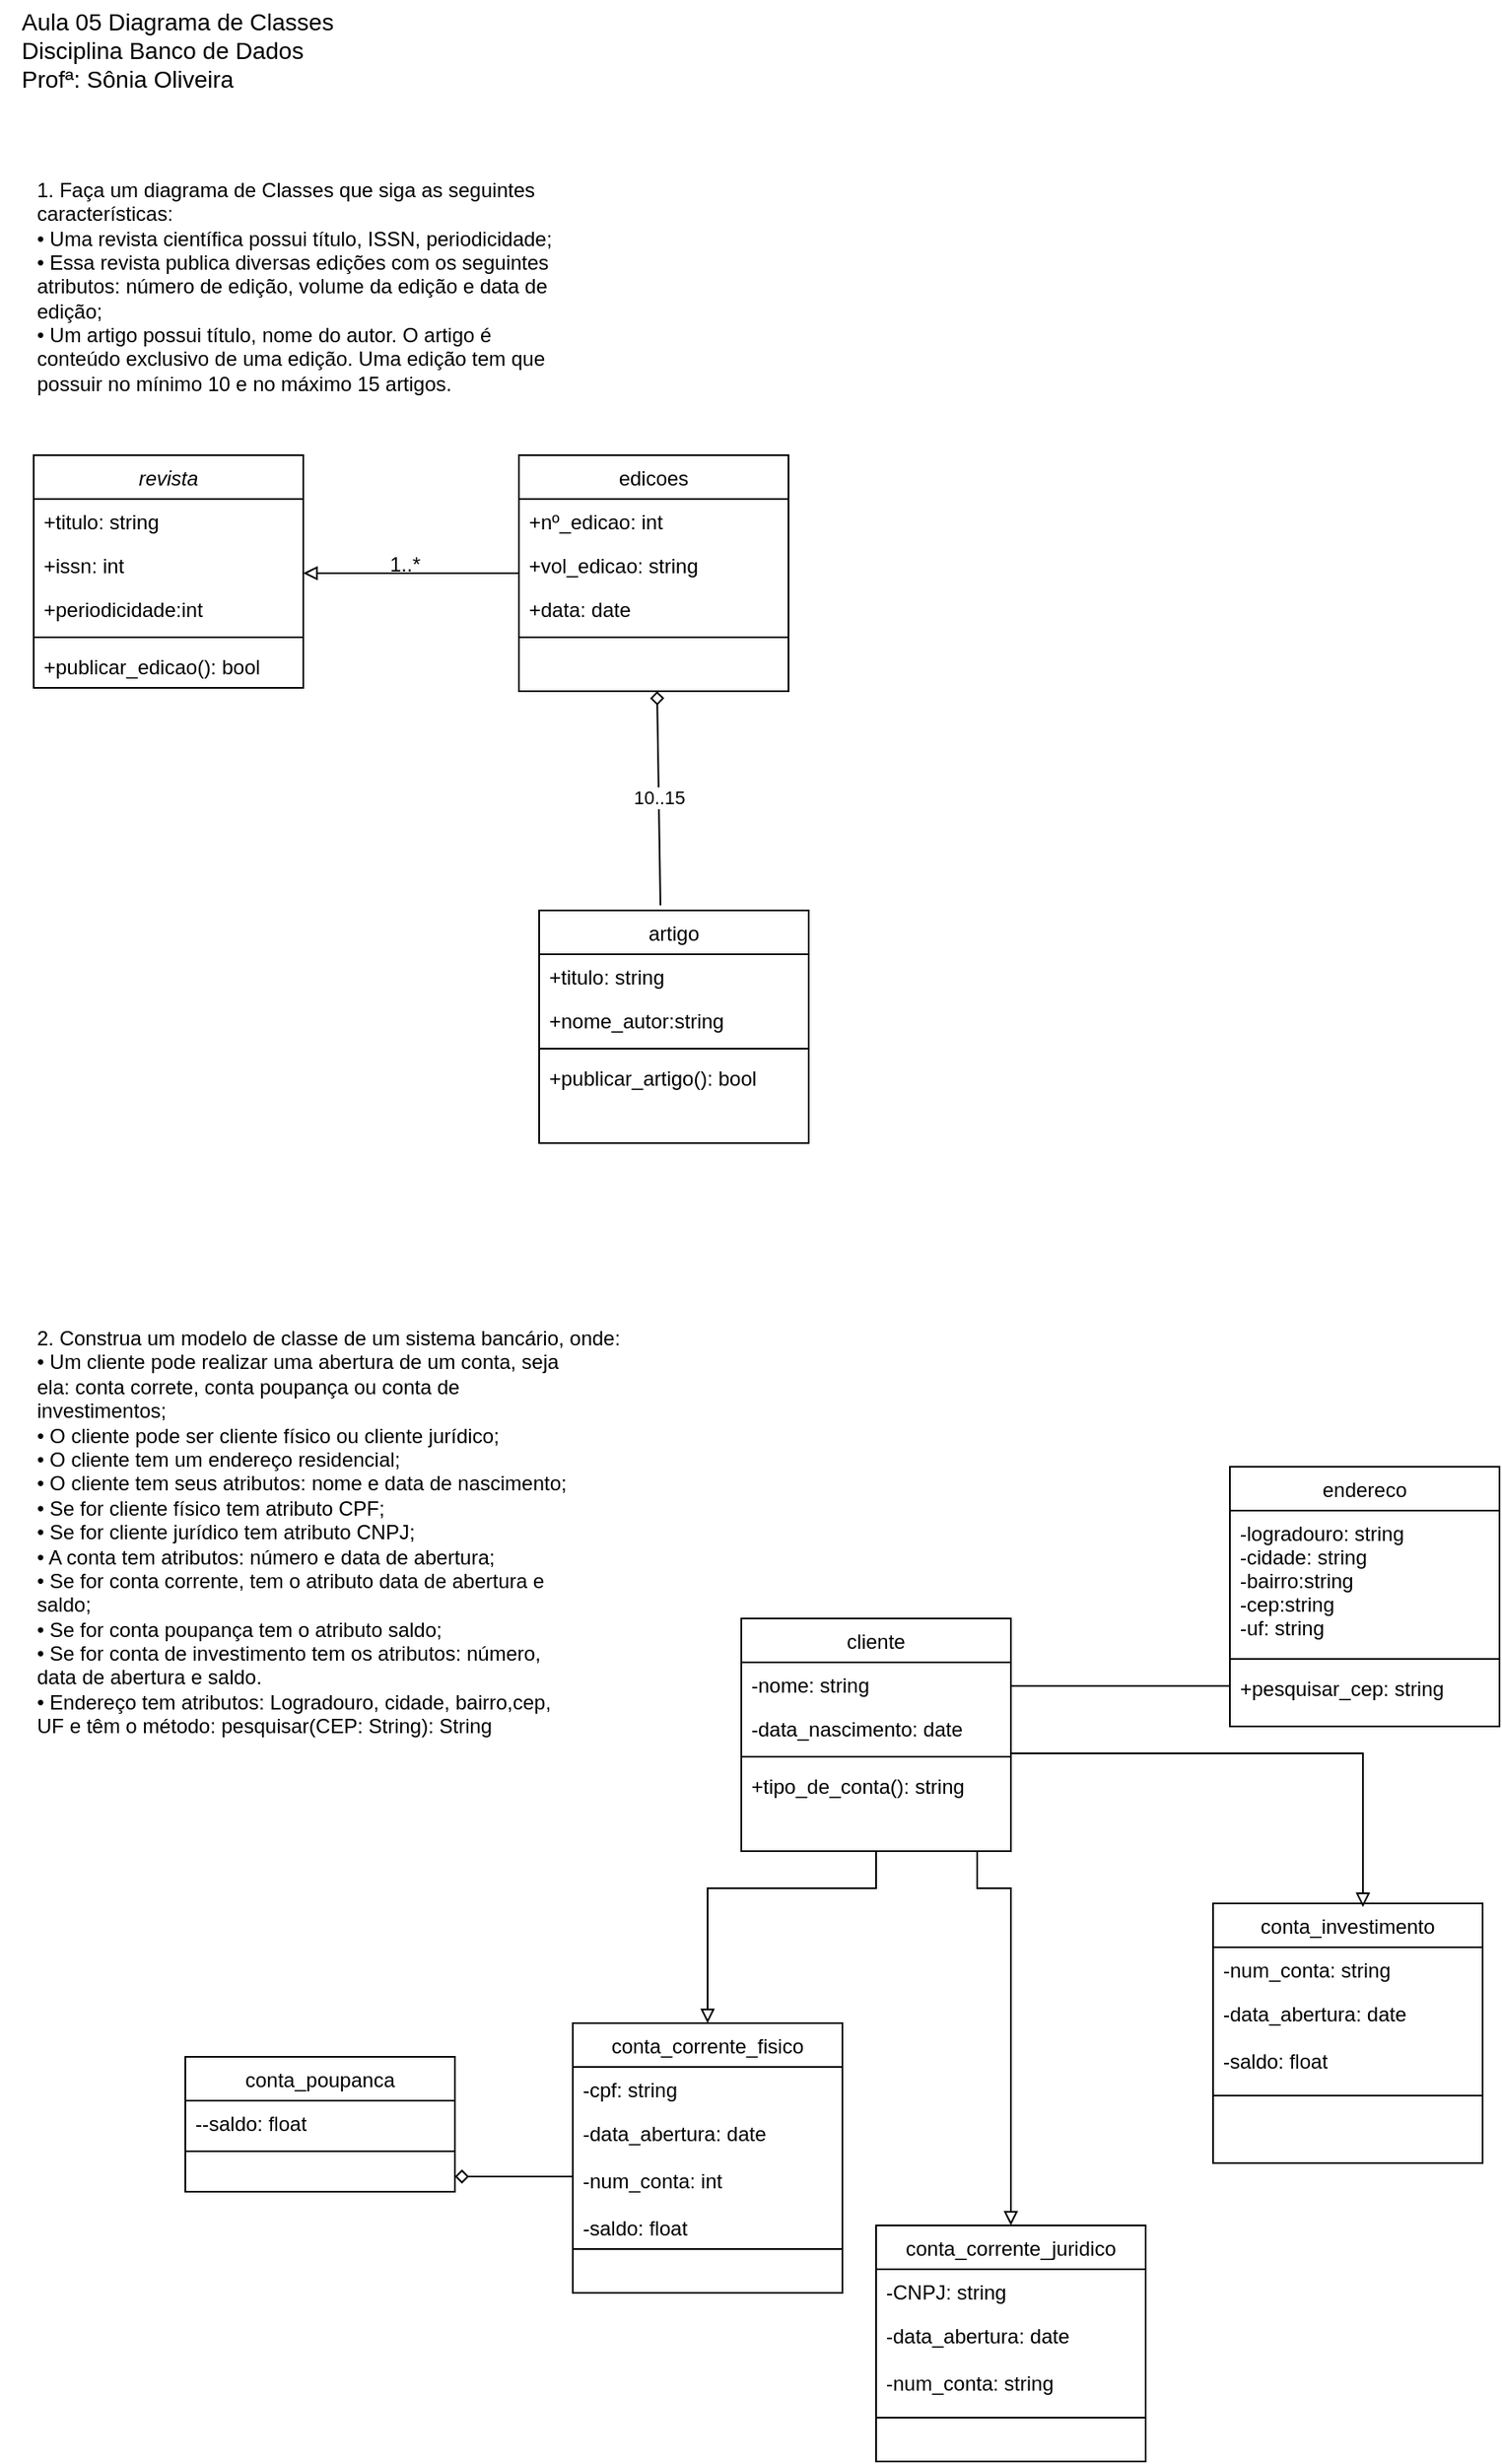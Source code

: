 <mxfile version="21.7.1" type="github">
  <diagram id="C5RBs43oDa-KdzZeNtuy" name="Page-1">
    <mxGraphModel dx="880" dy="478" grid="1" gridSize="10" guides="1" tooltips="1" connect="1" arrows="1" fold="1" page="1" pageScale="1" pageWidth="827" pageHeight="1169" math="0" shadow="0">
      <root>
        <mxCell id="WIyWlLk6GJQsqaUBKTNV-0" />
        <mxCell id="WIyWlLk6GJQsqaUBKTNV-1" parent="WIyWlLk6GJQsqaUBKTNV-0" />
        <mxCell id="tH4qjZxzQLHduPXsLYzb-8" value="&lt;div style=&quot;text-align: left; font-size: 14px;&quot;&gt;&lt;span style=&quot;background-color: initial;&quot;&gt;&lt;font style=&quot;font-size: 14px;&quot;&gt;Aula 05 Diagrama de Classes&lt;/font&gt;&lt;/span&gt;&lt;/div&gt;&lt;div style=&quot;text-align: left; font-size: 14px;&quot;&gt;&lt;span style=&quot;background-color: initial;&quot;&gt;&lt;font style=&quot;font-size: 14px;&quot;&gt;Disciplina Banco de Dados&lt;/font&gt;&lt;/span&gt;&lt;/div&gt;&lt;div style=&quot;text-align: left; font-size: 14px;&quot;&gt;&lt;span style=&quot;background-color: initial;&quot;&gt;&lt;font style=&quot;font-size: 14px;&quot;&gt;Profª: Sônia Oliveira&lt;/font&gt;&lt;/span&gt;&lt;/div&gt;" style="text;html=1;align=center;verticalAlign=middle;resizable=0;points=[];autosize=1;strokeColor=none;fillColor=none;" vertex="1" parent="WIyWlLk6GJQsqaUBKTNV-1">
          <mxGeometry x="60" y="40" width="210" height="60" as="geometry" />
        </mxCell>
        <mxCell id="tH4qjZxzQLHduPXsLYzb-9" value="&lt;div&gt;1. Faça um diagrama de Classes que siga as seguintes&lt;/div&gt;&lt;div&gt;características:&lt;/div&gt;&lt;div&gt;• Uma revista científica possui título, ISSN, periodicidade;&lt;/div&gt;&lt;div&gt;• Essa revista publica diversas edições com os seguintes&lt;/div&gt;&lt;div&gt;atributos: número de edição, volume da edição e data de&lt;/div&gt;&lt;div&gt;edição;&lt;/div&gt;&lt;div&gt;• Um artigo possui título, nome do autor. O artigo é&lt;/div&gt;&lt;div&gt;conteúdo exclusivo de uma edição. Uma edição tem que&lt;/div&gt;&lt;div style=&quot;&quot;&gt;possuir no mínimo 10 e no máximo 15 artigos.&lt;/div&gt;" style="text;html=1;align=left;verticalAlign=middle;resizable=0;points=[];autosize=1;strokeColor=none;fillColor=none;" vertex="1" parent="WIyWlLk6GJQsqaUBKTNV-1">
          <mxGeometry x="80" y="140" width="330" height="140" as="geometry" />
        </mxCell>
        <mxCell id="tH4qjZxzQLHduPXsLYzb-10" value="2. Construa um modelo de classe de um sistema bancário, onde:&#xa;• Um cliente pode realizar uma abertura de um conta, seja&#xa;ela: conta correte, conta poupança ou conta de&#xa;investimentos;&#xa;• O cliente pode ser cliente físico ou cliente jurídico;&#xa;• O cliente tem um endereço residencial;&#xa;• O cliente tem seus atributos: nome e data de nascimento;&#xa;• Se for cliente físico tem atributo CPF;&#xa;• Se for cliente jurídico tem atributo CNPJ;&#xa;• A conta tem atributos: número e data de abertura;&#xa;• Se for conta corrente, tem o atributo data de abertura e&#xa;saldo;&#xa;• Se for conta poupança tem o atributo saldo;&#xa;• Se for conta de investimento tem os atributos: número,&#xa;data de abertura e saldo.&#xa;• Endereço tem atributos: Logradouro, cidade, bairro,cep,&#xa;UF e têm o método: pesquisar(CEP: String): String" style="text;whiteSpace=wrap;" vertex="1" parent="WIyWlLk6GJQsqaUBKTNV-1">
          <mxGeometry x="80" y="820" width="380" height="270" as="geometry" />
        </mxCell>
        <mxCell id="tH4qjZxzQLHduPXsLYzb-11" value="cliente" style="swimlane;fontStyle=0;align=center;verticalAlign=top;childLayout=stackLayout;horizontal=1;startSize=26;horizontalStack=0;resizeParent=1;resizeLast=0;collapsible=1;marginBottom=0;rounded=0;shadow=0;strokeWidth=1;" vertex="1" parent="WIyWlLk6GJQsqaUBKTNV-1">
          <mxGeometry x="500" y="1000" width="160" height="138" as="geometry">
            <mxRectangle x="130" y="380" width="160" height="26" as="alternateBounds" />
          </mxGeometry>
        </mxCell>
        <mxCell id="tH4qjZxzQLHduPXsLYzb-12" value="-nome: string" style="text;align=left;verticalAlign=top;spacingLeft=4;spacingRight=4;overflow=hidden;rotatable=0;points=[[0,0.5],[1,0.5]];portConstraint=eastwest;" vertex="1" parent="tH4qjZxzQLHduPXsLYzb-11">
          <mxGeometry y="26" width="160" height="26" as="geometry" />
        </mxCell>
        <mxCell id="tH4qjZxzQLHduPXsLYzb-13" value="-data_nascimento: date" style="text;align=left;verticalAlign=top;spacingLeft=4;spacingRight=4;overflow=hidden;rotatable=0;points=[[0,0.5],[1,0.5]];portConstraint=eastwest;rounded=0;shadow=0;html=0;" vertex="1" parent="tH4qjZxzQLHduPXsLYzb-11">
          <mxGeometry y="52" width="160" height="26" as="geometry" />
        </mxCell>
        <mxCell id="tH4qjZxzQLHduPXsLYzb-14" value="" style="line;html=1;strokeWidth=1;align=left;verticalAlign=middle;spacingTop=-1;spacingLeft=3;spacingRight=3;rotatable=0;labelPosition=right;points=[];portConstraint=eastwest;" vertex="1" parent="tH4qjZxzQLHduPXsLYzb-11">
          <mxGeometry y="78" width="160" height="8" as="geometry" />
        </mxCell>
        <mxCell id="tH4qjZxzQLHduPXsLYzb-15" value="+tipo_de_conta(): string" style="text;align=left;verticalAlign=top;spacingLeft=4;spacingRight=4;overflow=hidden;rotatable=0;points=[[0,0.5],[1,0.5]];portConstraint=eastwest;" vertex="1" parent="tH4qjZxzQLHduPXsLYzb-11">
          <mxGeometry y="86" width="160" height="26" as="geometry" />
        </mxCell>
        <mxCell id="zkfFHV4jXpPFQw0GAbJ--0" value="revista" style="swimlane;fontStyle=2;align=center;verticalAlign=top;childLayout=stackLayout;horizontal=1;startSize=26;horizontalStack=0;resizeParent=1;resizeLast=0;collapsible=1;marginBottom=0;rounded=0;shadow=0;strokeWidth=1;" parent="WIyWlLk6GJQsqaUBKTNV-1" vertex="1">
          <mxGeometry x="80" y="310" width="160" height="138" as="geometry">
            <mxRectangle x="230" y="140" width="160" height="26" as="alternateBounds" />
          </mxGeometry>
        </mxCell>
        <mxCell id="zkfFHV4jXpPFQw0GAbJ--1" value="+titulo: string" style="text;align=left;verticalAlign=top;spacingLeft=4;spacingRight=4;overflow=hidden;rotatable=0;points=[[0,0.5],[1,0.5]];portConstraint=eastwest;" parent="zkfFHV4jXpPFQw0GAbJ--0" vertex="1">
          <mxGeometry y="26" width="160" height="26" as="geometry" />
        </mxCell>
        <mxCell id="zkfFHV4jXpPFQw0GAbJ--2" value="+issn: int" style="text;align=left;verticalAlign=top;spacingLeft=4;spacingRight=4;overflow=hidden;rotatable=0;points=[[0,0.5],[1,0.5]];portConstraint=eastwest;rounded=0;shadow=0;html=0;" parent="zkfFHV4jXpPFQw0GAbJ--0" vertex="1">
          <mxGeometry y="52" width="160" height="26" as="geometry" />
        </mxCell>
        <mxCell id="zkfFHV4jXpPFQw0GAbJ--3" value="+periodicidade:int" style="text;align=left;verticalAlign=top;spacingLeft=4;spacingRight=4;overflow=hidden;rotatable=0;points=[[0,0.5],[1,0.5]];portConstraint=eastwest;rounded=0;shadow=0;html=0;" parent="zkfFHV4jXpPFQw0GAbJ--0" vertex="1">
          <mxGeometry y="78" width="160" height="26" as="geometry" />
        </mxCell>
        <mxCell id="zkfFHV4jXpPFQw0GAbJ--4" value="" style="line;html=1;strokeWidth=1;align=left;verticalAlign=middle;spacingTop=-1;spacingLeft=3;spacingRight=3;rotatable=0;labelPosition=right;points=[];portConstraint=eastwest;" parent="zkfFHV4jXpPFQw0GAbJ--0" vertex="1">
          <mxGeometry y="104" width="160" height="8" as="geometry" />
        </mxCell>
        <mxCell id="zkfFHV4jXpPFQw0GAbJ--5" value="+publicar_edicao(): bool" style="text;align=left;verticalAlign=top;spacingLeft=4;spacingRight=4;overflow=hidden;rotatable=0;points=[[0,0.5],[1,0.5]];portConstraint=eastwest;" parent="zkfFHV4jXpPFQw0GAbJ--0" vertex="1">
          <mxGeometry y="112" width="160" height="26" as="geometry" />
        </mxCell>
        <mxCell id="zkfFHV4jXpPFQw0GAbJ--6" value="artigo" style="swimlane;fontStyle=0;align=center;verticalAlign=top;childLayout=stackLayout;horizontal=1;startSize=26;horizontalStack=0;resizeParent=1;resizeLast=0;collapsible=1;marginBottom=0;rounded=0;shadow=0;strokeWidth=1;" parent="WIyWlLk6GJQsqaUBKTNV-1" vertex="1">
          <mxGeometry x="380" y="580" width="160" height="138" as="geometry">
            <mxRectangle x="130" y="380" width="160" height="26" as="alternateBounds" />
          </mxGeometry>
        </mxCell>
        <mxCell id="zkfFHV4jXpPFQw0GAbJ--7" value="+titulo: string" style="text;align=left;verticalAlign=top;spacingLeft=4;spacingRight=4;overflow=hidden;rotatable=0;points=[[0,0.5],[1,0.5]];portConstraint=eastwest;" parent="zkfFHV4jXpPFQw0GAbJ--6" vertex="1">
          <mxGeometry y="26" width="160" height="26" as="geometry" />
        </mxCell>
        <mxCell id="zkfFHV4jXpPFQw0GAbJ--8" value="+nome_autor:string" style="text;align=left;verticalAlign=top;spacingLeft=4;spacingRight=4;overflow=hidden;rotatable=0;points=[[0,0.5],[1,0.5]];portConstraint=eastwest;rounded=0;shadow=0;html=0;" parent="zkfFHV4jXpPFQw0GAbJ--6" vertex="1">
          <mxGeometry y="52" width="160" height="26" as="geometry" />
        </mxCell>
        <mxCell id="zkfFHV4jXpPFQw0GAbJ--9" value="" style="line;html=1;strokeWidth=1;align=left;verticalAlign=middle;spacingTop=-1;spacingLeft=3;spacingRight=3;rotatable=0;labelPosition=right;points=[];portConstraint=eastwest;" parent="zkfFHV4jXpPFQw0GAbJ--6" vertex="1">
          <mxGeometry y="78" width="160" height="8" as="geometry" />
        </mxCell>
        <mxCell id="zkfFHV4jXpPFQw0GAbJ--11" value="+publicar_artigo(): bool" style="text;align=left;verticalAlign=top;spacingLeft=4;spacingRight=4;overflow=hidden;rotatable=0;points=[[0,0.5],[1,0.5]];portConstraint=eastwest;" parent="zkfFHV4jXpPFQw0GAbJ--6" vertex="1">
          <mxGeometry y="86" width="160" height="26" as="geometry" />
        </mxCell>
        <mxCell id="zkfFHV4jXpPFQw0GAbJ--17" value="edicoes" style="swimlane;fontStyle=0;align=center;verticalAlign=top;childLayout=stackLayout;horizontal=1;startSize=26;horizontalStack=0;resizeParent=1;resizeLast=0;collapsible=1;marginBottom=0;rounded=0;shadow=0;strokeWidth=1;" parent="WIyWlLk6GJQsqaUBKTNV-1" vertex="1">
          <mxGeometry x="368" y="310" width="160" height="140" as="geometry">
            <mxRectangle x="550" y="140" width="160" height="26" as="alternateBounds" />
          </mxGeometry>
        </mxCell>
        <mxCell id="zkfFHV4jXpPFQw0GAbJ--18" value="+nº_edicao: int" style="text;align=left;verticalAlign=top;spacingLeft=4;spacingRight=4;overflow=hidden;rotatable=0;points=[[0,0.5],[1,0.5]];portConstraint=eastwest;" parent="zkfFHV4jXpPFQw0GAbJ--17" vertex="1">
          <mxGeometry y="26" width="160" height="26" as="geometry" />
        </mxCell>
        <mxCell id="zkfFHV4jXpPFQw0GAbJ--19" value="+vol_edicao: string" style="text;align=left;verticalAlign=top;spacingLeft=4;spacingRight=4;overflow=hidden;rotatable=0;points=[[0,0.5],[1,0.5]];portConstraint=eastwest;rounded=0;shadow=0;html=0;" parent="zkfFHV4jXpPFQw0GAbJ--17" vertex="1">
          <mxGeometry y="52" width="160" height="26" as="geometry" />
        </mxCell>
        <mxCell id="zkfFHV4jXpPFQw0GAbJ--20" value="+data: date" style="text;align=left;verticalAlign=top;spacingLeft=4;spacingRight=4;overflow=hidden;rotatable=0;points=[[0,0.5],[1,0.5]];portConstraint=eastwest;rounded=0;shadow=0;html=0;" parent="zkfFHV4jXpPFQw0GAbJ--17" vertex="1">
          <mxGeometry y="78" width="160" height="26" as="geometry" />
        </mxCell>
        <mxCell id="zkfFHV4jXpPFQw0GAbJ--23" value="" style="line;html=1;strokeWidth=1;align=left;verticalAlign=middle;spacingTop=-1;spacingLeft=3;spacingRight=3;rotatable=0;labelPosition=right;points=[];portConstraint=eastwest;" parent="zkfFHV4jXpPFQw0GAbJ--17" vertex="1">
          <mxGeometry y="104" width="160" height="8" as="geometry" />
        </mxCell>
        <mxCell id="zkfFHV4jXpPFQw0GAbJ--26" value="" style="endArrow=block;shadow=0;strokeWidth=1;rounded=0;endFill=0;edgeStyle=elbowEdgeStyle;elbow=vertical;" parent="WIyWlLk6GJQsqaUBKTNV-1" source="zkfFHV4jXpPFQw0GAbJ--17" target="zkfFHV4jXpPFQw0GAbJ--0" edge="1">
          <mxGeometry x="0.5" y="41" relative="1" as="geometry">
            <mxPoint x="400" y="382" as="sourcePoint" />
            <mxPoint x="240" y="382" as="targetPoint" />
            <mxPoint x="-40" y="32" as="offset" />
            <Array as="points">
              <mxPoint x="300" y="380" />
            </Array>
          </mxGeometry>
        </mxCell>
        <mxCell id="tH4qjZxzQLHduPXsLYzb-1" value="1..*" style="text;html=1;align=center;verticalAlign=middle;resizable=0;points=[];autosize=1;strokeColor=none;fillColor=none;" vertex="1" parent="WIyWlLk6GJQsqaUBKTNV-1">
          <mxGeometry x="280" y="360" width="40" height="30" as="geometry" />
        </mxCell>
        <mxCell id="tH4qjZxzQLHduPXsLYzb-5" value="" style="endArrow=diamond;html=1;rounded=0;endFill=0;exitX=0.45;exitY=-0.022;exitDx=0;exitDy=0;exitPerimeter=0;" edge="1" parent="WIyWlLk6GJQsqaUBKTNV-1" source="zkfFHV4jXpPFQw0GAbJ--6">
          <mxGeometry width="50" height="50" relative="1" as="geometry">
            <mxPoint x="450" y="520" as="sourcePoint" />
            <mxPoint x="450" y="450" as="targetPoint" />
          </mxGeometry>
        </mxCell>
        <mxCell id="tH4qjZxzQLHduPXsLYzb-6" value="10..15" style="edgeLabel;html=1;align=center;verticalAlign=middle;resizable=0;points=[];" vertex="1" connectable="0" parent="tH4qjZxzQLHduPXsLYzb-5">
          <mxGeometry x="0.008" relative="1" as="geometry">
            <mxPoint as="offset" />
          </mxGeometry>
        </mxCell>
        <mxCell id="tH4qjZxzQLHduPXsLYzb-16" value="" style="endArrow=block;shadow=0;strokeWidth=1;rounded=0;endFill=0;edgeStyle=elbowEdgeStyle;elbow=vertical;exitX=0.5;exitY=1;exitDx=0;exitDy=0;entryX=0.5;entryY=0;entryDx=0;entryDy=0;" edge="1" parent="WIyWlLk6GJQsqaUBKTNV-1" source="tH4qjZxzQLHduPXsLYzb-11" target="tH4qjZxzQLHduPXsLYzb-17">
          <mxGeometry x="0.5" y="41" relative="1" as="geometry">
            <mxPoint x="598" y="1160" as="sourcePoint" />
            <mxPoint x="580" y="1230" as="targetPoint" />
            <mxPoint x="-40" y="32" as="offset" />
            <Array as="points">
              <mxPoint x="480" y="1160" />
            </Array>
          </mxGeometry>
        </mxCell>
        <mxCell id="tH4qjZxzQLHduPXsLYzb-17" value="conta_corrente_fisico" style="swimlane;fontStyle=0;align=center;verticalAlign=top;childLayout=stackLayout;horizontal=1;startSize=26;horizontalStack=0;resizeParent=1;resizeLast=0;collapsible=1;marginBottom=0;rounded=0;shadow=0;strokeWidth=1;" vertex="1" parent="WIyWlLk6GJQsqaUBKTNV-1">
          <mxGeometry x="400" y="1240" width="160" height="160" as="geometry">
            <mxRectangle x="130" y="380" width="160" height="26" as="alternateBounds" />
          </mxGeometry>
        </mxCell>
        <mxCell id="tH4qjZxzQLHduPXsLYzb-18" value="-cpf: string" style="text;align=left;verticalAlign=top;spacingLeft=4;spacingRight=4;overflow=hidden;rotatable=0;points=[[0,0.5],[1,0.5]];portConstraint=eastwest;" vertex="1" parent="tH4qjZxzQLHduPXsLYzb-17">
          <mxGeometry y="26" width="160" height="26" as="geometry" />
        </mxCell>
        <mxCell id="tH4qjZxzQLHduPXsLYzb-19" value="-data_abertura: date&#xa;&#xa;-num_conta: int&#xa;&#xa;-saldo: float" style="text;align=left;verticalAlign=top;spacingLeft=4;spacingRight=4;overflow=hidden;rotatable=0;points=[[0,0.5],[1,0.5]];portConstraint=eastwest;rounded=0;shadow=0;html=0;" vertex="1" parent="tH4qjZxzQLHduPXsLYzb-17">
          <mxGeometry y="52" width="160" height="78" as="geometry" />
        </mxCell>
        <mxCell id="tH4qjZxzQLHduPXsLYzb-20" value="" style="line;html=1;strokeWidth=1;align=left;verticalAlign=middle;spacingTop=-1;spacingLeft=3;spacingRight=3;rotatable=0;labelPosition=right;points=[];portConstraint=eastwest;" vertex="1" parent="tH4qjZxzQLHduPXsLYzb-17">
          <mxGeometry y="130" width="160" height="8" as="geometry" />
        </mxCell>
        <mxCell id="tH4qjZxzQLHduPXsLYzb-22" value="conta_poupanca" style="swimlane;fontStyle=0;align=center;verticalAlign=top;childLayout=stackLayout;horizontal=1;startSize=26;horizontalStack=0;resizeParent=1;resizeLast=0;collapsible=1;marginBottom=0;rounded=0;shadow=0;strokeWidth=1;" vertex="1" parent="WIyWlLk6GJQsqaUBKTNV-1">
          <mxGeometry x="170" y="1260" width="160" height="80" as="geometry">
            <mxRectangle x="130" y="380" width="160" height="26" as="alternateBounds" />
          </mxGeometry>
        </mxCell>
        <mxCell id="tH4qjZxzQLHduPXsLYzb-24" value="--saldo: float" style="text;align=left;verticalAlign=top;spacingLeft=4;spacingRight=4;overflow=hidden;rotatable=0;points=[[0,0.5],[1,0.5]];portConstraint=eastwest;rounded=0;shadow=0;html=0;" vertex="1" parent="tH4qjZxzQLHduPXsLYzb-22">
          <mxGeometry y="26" width="160" height="26" as="geometry" />
        </mxCell>
        <mxCell id="tH4qjZxzQLHduPXsLYzb-25" value="" style="line;html=1;strokeWidth=1;align=left;verticalAlign=middle;spacingTop=-1;spacingLeft=3;spacingRight=3;rotatable=0;labelPosition=right;points=[];portConstraint=eastwest;" vertex="1" parent="tH4qjZxzQLHduPXsLYzb-22">
          <mxGeometry y="52" width="160" height="8" as="geometry" />
        </mxCell>
        <mxCell id="tH4qjZxzQLHduPXsLYzb-27" value="conta_corrente_juridico" style="swimlane;fontStyle=0;align=center;verticalAlign=top;childLayout=stackLayout;horizontal=1;startSize=26;horizontalStack=0;resizeParent=1;resizeLast=0;collapsible=1;marginBottom=0;rounded=0;shadow=0;strokeWidth=1;" vertex="1" parent="WIyWlLk6GJQsqaUBKTNV-1">
          <mxGeometry x="580" y="1360" width="160" height="140" as="geometry">
            <mxRectangle x="130" y="380" width="160" height="26" as="alternateBounds" />
          </mxGeometry>
        </mxCell>
        <mxCell id="tH4qjZxzQLHduPXsLYzb-28" value="-CNPJ: string" style="text;align=left;verticalAlign=top;spacingLeft=4;spacingRight=4;overflow=hidden;rotatable=0;points=[[0,0.5],[1,0.5]];portConstraint=eastwest;" vertex="1" parent="tH4qjZxzQLHduPXsLYzb-27">
          <mxGeometry y="26" width="160" height="26" as="geometry" />
        </mxCell>
        <mxCell id="tH4qjZxzQLHduPXsLYzb-29" value="-data_abertura: date&#xa;&#xa;-num_conta: string" style="text;align=left;verticalAlign=top;spacingLeft=4;spacingRight=4;overflow=hidden;rotatable=0;points=[[0,0.5],[1,0.5]];portConstraint=eastwest;rounded=0;shadow=0;html=0;" vertex="1" parent="tH4qjZxzQLHduPXsLYzb-27">
          <mxGeometry y="52" width="160" height="58" as="geometry" />
        </mxCell>
        <mxCell id="tH4qjZxzQLHduPXsLYzb-30" value="" style="line;html=1;strokeWidth=1;align=left;verticalAlign=middle;spacingTop=-1;spacingLeft=3;spacingRight=3;rotatable=0;labelPosition=right;points=[];portConstraint=eastwest;" vertex="1" parent="tH4qjZxzQLHduPXsLYzb-27">
          <mxGeometry y="110" width="160" height="8" as="geometry" />
        </mxCell>
        <mxCell id="tH4qjZxzQLHduPXsLYzb-32" value="" style="endArrow=block;shadow=0;strokeWidth=1;rounded=0;endFill=0;edgeStyle=elbowEdgeStyle;elbow=vertical;exitX=0.5;exitY=1;exitDx=0;exitDy=0;entryX=0.5;entryY=0;entryDx=0;entryDy=0;" edge="1" parent="WIyWlLk6GJQsqaUBKTNV-1" target="tH4qjZxzQLHduPXsLYzb-27">
          <mxGeometry x="0.5" y="41" relative="1" as="geometry">
            <mxPoint x="640" y="1138" as="sourcePoint" />
            <mxPoint x="540" y="1240" as="targetPoint" />
            <mxPoint x="-40" y="32" as="offset" />
            <Array as="points">
              <mxPoint x="540" y="1160" />
            </Array>
          </mxGeometry>
        </mxCell>
        <mxCell id="tH4qjZxzQLHduPXsLYzb-26" value="" style="endArrow=diamond;html=1;rounded=0;endFill=0;exitX=0;exitY=0.5;exitDx=0;exitDy=0;" edge="1" parent="WIyWlLk6GJQsqaUBKTNV-1" source="tH4qjZxzQLHduPXsLYzb-19">
          <mxGeometry width="50" height="50" relative="1" as="geometry">
            <mxPoint x="380" y="1250" as="sourcePoint" />
            <mxPoint x="330" y="1331" as="targetPoint" />
          </mxGeometry>
        </mxCell>
        <mxCell id="tH4qjZxzQLHduPXsLYzb-34" value="conta_investimento" style="swimlane;fontStyle=0;align=center;verticalAlign=top;childLayout=stackLayout;horizontal=1;startSize=26;horizontalStack=0;resizeParent=1;resizeLast=0;collapsible=1;marginBottom=0;rounded=0;shadow=0;strokeWidth=1;" vertex="1" parent="WIyWlLk6GJQsqaUBKTNV-1">
          <mxGeometry x="780" y="1169" width="160" height="154" as="geometry">
            <mxRectangle x="130" y="380" width="160" height="26" as="alternateBounds" />
          </mxGeometry>
        </mxCell>
        <mxCell id="tH4qjZxzQLHduPXsLYzb-35" value="-num_conta: string" style="text;align=left;verticalAlign=top;spacingLeft=4;spacingRight=4;overflow=hidden;rotatable=0;points=[[0,0.5],[1,0.5]];portConstraint=eastwest;" vertex="1" parent="tH4qjZxzQLHduPXsLYzb-34">
          <mxGeometry y="26" width="160" height="26" as="geometry" />
        </mxCell>
        <mxCell id="tH4qjZxzQLHduPXsLYzb-36" value="-data_abertura: date&#xa;&#xa;-saldo: float" style="text;align=left;verticalAlign=top;spacingLeft=4;spacingRight=4;overflow=hidden;rotatable=0;points=[[0,0.5],[1,0.5]];portConstraint=eastwest;rounded=0;shadow=0;html=0;" vertex="1" parent="tH4qjZxzQLHduPXsLYzb-34">
          <mxGeometry y="52" width="160" height="58" as="geometry" />
        </mxCell>
        <mxCell id="tH4qjZxzQLHduPXsLYzb-37" value="" style="line;html=1;strokeWidth=1;align=left;verticalAlign=middle;spacingTop=-1;spacingLeft=3;spacingRight=3;rotatable=0;labelPosition=right;points=[];portConstraint=eastwest;" vertex="1" parent="tH4qjZxzQLHduPXsLYzb-34">
          <mxGeometry y="110" width="160" height="8" as="geometry" />
        </mxCell>
        <mxCell id="tH4qjZxzQLHduPXsLYzb-39" value="" style="endArrow=block;shadow=0;strokeWidth=1;rounded=0;endFill=0;edgeStyle=elbowEdgeStyle;elbow=vertical;exitX=1;exitY=0.5;exitDx=0;exitDy=0;entryX=0.556;entryY=0.014;entryDx=0;entryDy=0;entryPerimeter=0;" edge="1" parent="WIyWlLk6GJQsqaUBKTNV-1" source="tH4qjZxzQLHduPXsLYzb-12" target="tH4qjZxzQLHduPXsLYzb-34">
          <mxGeometry x="0.5" y="41" relative="1" as="geometry">
            <mxPoint x="800.0" y="992.004" as="sourcePoint" />
            <mxPoint x="867.92" y="1090" as="targetPoint" />
            <mxPoint x="-40" y="32" as="offset" />
            <Array as="points">
              <mxPoint x="907.92" y="1080" />
            </Array>
          </mxGeometry>
        </mxCell>
        <mxCell id="tH4qjZxzQLHduPXsLYzb-40" value="" style="endArrow=none;html=1;rounded=0;" edge="1" parent="WIyWlLk6GJQsqaUBKTNV-1">
          <mxGeometry width="50" height="50" relative="1" as="geometry">
            <mxPoint x="660" y="1040" as="sourcePoint" />
            <mxPoint x="790" y="1040" as="targetPoint" />
          </mxGeometry>
        </mxCell>
        <mxCell id="tH4qjZxzQLHduPXsLYzb-41" value="endereco" style="swimlane;fontStyle=0;align=center;verticalAlign=top;childLayout=stackLayout;horizontal=1;startSize=26;horizontalStack=0;resizeParent=1;resizeLast=0;collapsible=1;marginBottom=0;rounded=0;shadow=0;strokeWidth=1;" vertex="1" parent="WIyWlLk6GJQsqaUBKTNV-1">
          <mxGeometry x="790" y="910" width="160" height="154" as="geometry">
            <mxRectangle x="130" y="380" width="160" height="26" as="alternateBounds" />
          </mxGeometry>
        </mxCell>
        <mxCell id="tH4qjZxzQLHduPXsLYzb-42" value="-logradouro: string&#xa;-cidade: string&#xa;-bairro:string&#xa;-cep:string&#xa;-uf: string&#xa;" style="text;align=left;verticalAlign=top;spacingLeft=4;spacingRight=4;overflow=hidden;rotatable=0;points=[[0,0.5],[1,0.5]];portConstraint=eastwest;" vertex="1" parent="tH4qjZxzQLHduPXsLYzb-41">
          <mxGeometry y="26" width="160" height="84" as="geometry" />
        </mxCell>
        <mxCell id="tH4qjZxzQLHduPXsLYzb-44" value="" style="line;html=1;strokeWidth=1;align=left;verticalAlign=middle;spacingTop=-1;spacingLeft=3;spacingRight=3;rotatable=0;labelPosition=right;points=[];portConstraint=eastwest;" vertex="1" parent="tH4qjZxzQLHduPXsLYzb-41">
          <mxGeometry y="110" width="160" height="8" as="geometry" />
        </mxCell>
        <mxCell id="tH4qjZxzQLHduPXsLYzb-45" value="+pesquisar_cep: string" style="text;align=left;verticalAlign=top;spacingLeft=4;spacingRight=4;overflow=hidden;rotatable=0;points=[[0,0.5],[1,0.5]];portConstraint=eastwest;" vertex="1" parent="tH4qjZxzQLHduPXsLYzb-41">
          <mxGeometry y="118" width="160" height="26" as="geometry" />
        </mxCell>
      </root>
    </mxGraphModel>
  </diagram>
</mxfile>
